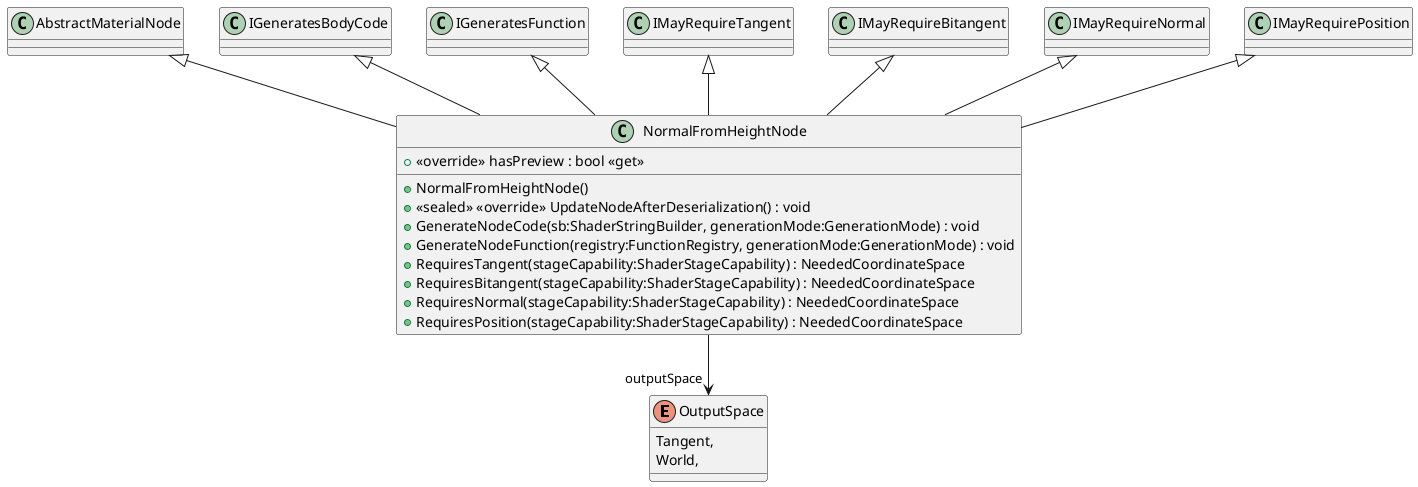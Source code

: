 @startuml
enum OutputSpace {
    Tangent,
    World,
}
class NormalFromHeightNode {
    + NormalFromHeightNode()
    + <<override>> hasPreview : bool <<get>>
    + <<sealed>> <<override>> UpdateNodeAfterDeserialization() : void
    + GenerateNodeCode(sb:ShaderStringBuilder, generationMode:GenerationMode) : void
    + GenerateNodeFunction(registry:FunctionRegistry, generationMode:GenerationMode) : void
    + RequiresTangent(stageCapability:ShaderStageCapability) : NeededCoordinateSpace
    + RequiresBitangent(stageCapability:ShaderStageCapability) : NeededCoordinateSpace
    + RequiresNormal(stageCapability:ShaderStageCapability) : NeededCoordinateSpace
    + RequiresPosition(stageCapability:ShaderStageCapability) : NeededCoordinateSpace
}
AbstractMaterialNode <|-- NormalFromHeightNode
IGeneratesBodyCode <|-- NormalFromHeightNode
IGeneratesFunction <|-- NormalFromHeightNode
IMayRequireTangent <|-- NormalFromHeightNode
IMayRequireBitangent <|-- NormalFromHeightNode
IMayRequireNormal <|-- NormalFromHeightNode
IMayRequirePosition <|-- NormalFromHeightNode
NormalFromHeightNode --> "outputSpace" OutputSpace
@enduml
